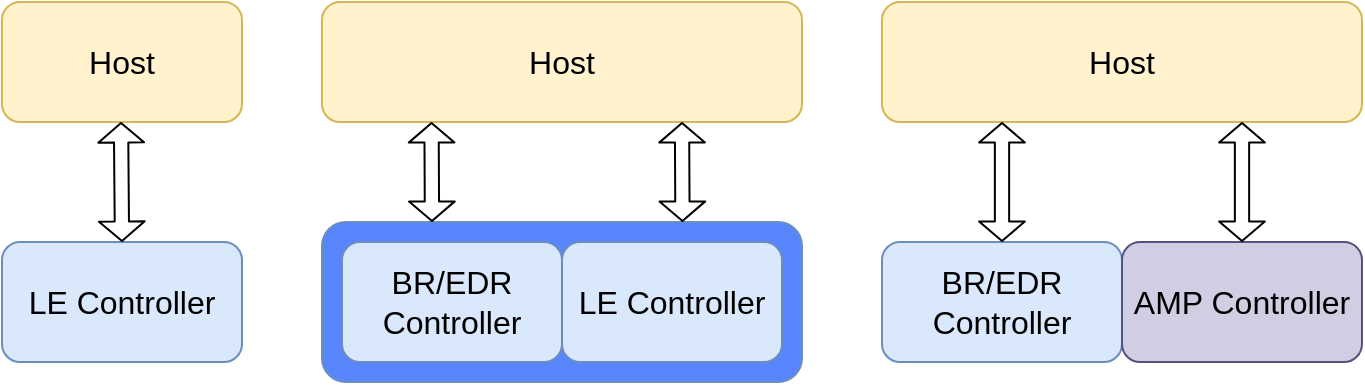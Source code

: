 <mxfile version="14.6.13" type="device"><diagram id="gX6a-cPqqltDj9-yhIbw" name="Page-1"><mxGraphModel dx="981" dy="569" grid="1" gridSize="10" guides="1" tooltips="1" connect="1" arrows="1" fold="1" page="1" pageScale="1" pageWidth="700" pageHeight="210" math="0" shadow="0"><root><mxCell id="0"/><mxCell id="1" parent="0"/><mxCell id="QaeMx2JhLJz_Teo8f1HM-1" value="&lt;font style=&quot;font-size: 16px&quot;&gt;Host&lt;/font&gt;" style="rounded=1;whiteSpace=wrap;html=1;fillColor=#fff2cc;strokeColor=#d6b656;" parent="1" vertex="1"><mxGeometry x="10" y="10" width="120" height="60" as="geometry"/></mxCell><mxCell id="QaeMx2JhLJz_Teo8f1HM-2" value="" style="rounded=1;whiteSpace=wrap;html=1;strokeColor=#6c8ebf;fillColor=#5884FC;" parent="1" vertex="1"><mxGeometry x="170" y="120" width="240" height="80" as="geometry"/></mxCell><mxCell id="QaeMx2JhLJz_Teo8f1HM-3" value="&lt;font style=&quot;font-size: 16px&quot;&gt;LE Controller&lt;/font&gt;" style="rounded=1;whiteSpace=wrap;html=1;fillColor=#dae8fc;strokeColor=#6c8ebf;" parent="1" vertex="1"><mxGeometry x="10" y="130" width="120" height="60" as="geometry"/></mxCell><mxCell id="QaeMx2JhLJz_Teo8f1HM-5" value="" style="shape=flexArrow;endArrow=classic;startArrow=classic;html=1;width=7.143;endSize=2.919;startSize=2.919;endWidth=14.717;startWidth=14.717;exitX=0.5;exitY=0;exitDx=0;exitDy=0;" parent="1" edge="1" source="QaeMx2JhLJz_Teo8f1HM-3"><mxGeometry width="100" height="100" relative="1" as="geometry"><mxPoint x="69.74" y="120" as="sourcePoint"/><mxPoint x="69.5" y="70" as="targetPoint"/></mxGeometry></mxCell><mxCell id="QaeMx2JhLJz_Teo8f1HM-6" value="&lt;font style=&quot;font-size: 16px&quot;&gt;Host&lt;/font&gt;" style="rounded=1;whiteSpace=wrap;html=1;fillColor=#fff2cc;strokeColor=#d6b656;" parent="1" vertex="1"><mxGeometry x="170" y="10" width="240" height="60" as="geometry"/></mxCell><mxCell id="QaeMx2JhLJz_Teo8f1HM-7" value="&lt;font style=&quot;font-size: 16px&quot;&gt;BR/EDR Controller&lt;/font&gt;" style="rounded=1;whiteSpace=wrap;html=1;fillColor=#dae8fc;strokeColor=#6c8ebf;" parent="1" vertex="1"><mxGeometry x="180" y="130" width="110" height="60" as="geometry"/></mxCell><mxCell id="QaeMx2JhLJz_Teo8f1HM-8" value="&lt;font style=&quot;font-size: 16px&quot;&gt;LE Controller&lt;/font&gt;" style="rounded=1;whiteSpace=wrap;html=1;fillColor=#dae8fc;strokeColor=#6c8ebf;" parent="1" vertex="1"><mxGeometry x="290" y="130" width="110" height="60" as="geometry"/></mxCell><mxCell id="QaeMx2JhLJz_Teo8f1HM-12" value="" style="shape=flexArrow;endArrow=classic;startArrow=classic;html=1;width=7.143;endSize=2.919;startSize=2.919;endWidth=14.717;startWidth=14.717;" parent="1" edge="1"><mxGeometry width="100" height="100" relative="1" as="geometry"><mxPoint x="225" y="120" as="sourcePoint"/><mxPoint x="224.76" y="70" as="targetPoint"/></mxGeometry></mxCell><mxCell id="QaeMx2JhLJz_Teo8f1HM-13" value="" style="shape=flexArrow;endArrow=classic;startArrow=classic;html=1;width=7.143;endSize=2.919;startSize=2.919;endWidth=14.717;startWidth=14.717;" parent="1" edge="1"><mxGeometry width="100" height="100" relative="1" as="geometry"><mxPoint x="350.24" y="120" as="sourcePoint"/><mxPoint x="350" y="70" as="targetPoint"/></mxGeometry></mxCell><mxCell id="QaeMx2JhLJz_Teo8f1HM-17" value="&lt;font style=&quot;font-size: 16px&quot;&gt;Host&lt;/font&gt;" style="rounded=1;whiteSpace=wrap;html=1;fillColor=#fff2cc;strokeColor=#d6b656;" parent="1" vertex="1"><mxGeometry x="450" y="10" width="240" height="60" as="geometry"/></mxCell><mxCell id="QaeMx2JhLJz_Teo8f1HM-18" value="&lt;font style=&quot;font-size: 16px&quot;&gt;BR/EDR Controller&lt;/font&gt;" style="rounded=1;whiteSpace=wrap;html=1;fillColor=#dae8fc;strokeColor=#6c8ebf;" parent="1" vertex="1"><mxGeometry x="450" y="130" width="120" height="60" as="geometry"/></mxCell><mxCell id="QaeMx2JhLJz_Teo8f1HM-19" value="&lt;font style=&quot;font-size: 16px&quot;&gt;AMP Controller&lt;/font&gt;" style="rounded=1;whiteSpace=wrap;html=1;fillColor=#d0cee2;strokeColor=#56517e;" parent="1" vertex="1"><mxGeometry x="570" y="130" width="120" height="60" as="geometry"/></mxCell><mxCell id="QaeMx2JhLJz_Teo8f1HM-20" value="" style="shape=flexArrow;endArrow=classic;startArrow=classic;html=1;width=7.143;endSize=2.919;startSize=2.919;endWidth=14.717;startWidth=14.717;exitX=0.5;exitY=0;exitDx=0;exitDy=0;entryX=0.25;entryY=1;entryDx=0;entryDy=0;" parent="1" edge="1" target="QaeMx2JhLJz_Teo8f1HM-17" source="QaeMx2JhLJz_Teo8f1HM-18"><mxGeometry width="100" height="100" relative="1" as="geometry"><mxPoint x="505" y="120" as="sourcePoint"/><mxPoint x="504.76" y="70" as="targetPoint"/></mxGeometry></mxCell><mxCell id="QaeMx2JhLJz_Teo8f1HM-21" value="" style="shape=flexArrow;endArrow=classic;startArrow=classic;html=1;width=7.143;endSize=2.919;startSize=2.919;endWidth=14.717;startWidth=14.717;exitX=0.5;exitY=0;exitDx=0;exitDy=0;" parent="1" edge="1" source="QaeMx2JhLJz_Teo8f1HM-19"><mxGeometry width="100" height="100" relative="1" as="geometry"><mxPoint x="630.24" y="120" as="sourcePoint"/><mxPoint x="630.0" y="70" as="targetPoint"/></mxGeometry></mxCell></root></mxGraphModel></diagram></mxfile>